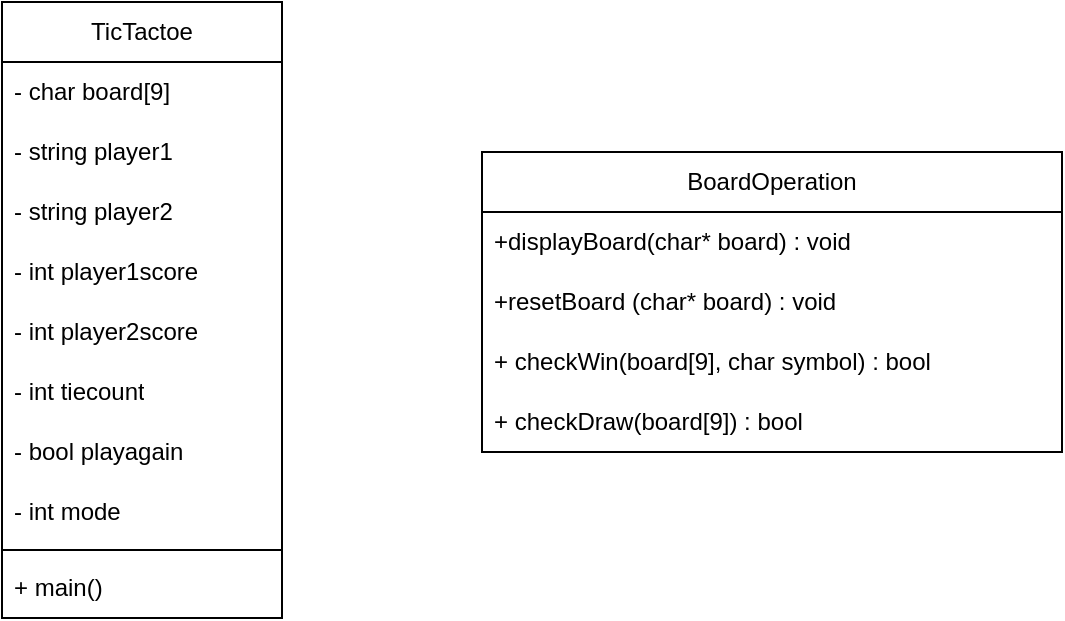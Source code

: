 <mxfile version="24.8.6">
  <diagram name="Page-1" id="bT93TxX9ulAROjps_-6q">
    <mxGraphModel dx="1042" dy="565" grid="1" gridSize="10" guides="1" tooltips="1" connect="1" arrows="1" fold="1" page="1" pageScale="1" pageWidth="850" pageHeight="1100" math="0" shadow="0">
      <root>
        <mxCell id="0" />
        <mxCell id="1" parent="0" />
        <mxCell id="dRQkk6ogomNW4FB7e7qN-1" value="TicTactoe" style="swimlane;fontStyle=0;childLayout=stackLayout;horizontal=1;startSize=30;horizontalStack=0;resizeParent=1;resizeParentMax=0;resizeLast=0;collapsible=1;marginBottom=0;whiteSpace=wrap;html=1;" vertex="1" parent="1">
          <mxGeometry x="160" y="80" width="140" height="308" as="geometry" />
        </mxCell>
        <mxCell id="dRQkk6ogomNW4FB7e7qN-2" value="- char board[9]" style="text;strokeColor=none;fillColor=none;align=left;verticalAlign=middle;spacingLeft=4;spacingRight=4;overflow=hidden;points=[[0,0.5],[1,0.5]];portConstraint=eastwest;rotatable=0;whiteSpace=wrap;html=1;" vertex="1" parent="dRQkk6ogomNW4FB7e7qN-1">
          <mxGeometry y="30" width="140" height="30" as="geometry" />
        </mxCell>
        <mxCell id="dRQkk6ogomNW4FB7e7qN-3" value="- string player1" style="text;strokeColor=none;fillColor=none;align=left;verticalAlign=middle;spacingLeft=4;spacingRight=4;overflow=hidden;points=[[0,0.5],[1,0.5]];portConstraint=eastwest;rotatable=0;whiteSpace=wrap;html=1;" vertex="1" parent="dRQkk6ogomNW4FB7e7qN-1">
          <mxGeometry y="60" width="140" height="30" as="geometry" />
        </mxCell>
        <mxCell id="dRQkk6ogomNW4FB7e7qN-4" value="- string player2" style="text;strokeColor=none;fillColor=none;align=left;verticalAlign=middle;spacingLeft=4;spacingRight=4;overflow=hidden;points=[[0,0.5],[1,0.5]];portConstraint=eastwest;rotatable=0;whiteSpace=wrap;html=1;" vertex="1" parent="dRQkk6ogomNW4FB7e7qN-1">
          <mxGeometry y="90" width="140" height="30" as="geometry" />
        </mxCell>
        <mxCell id="dRQkk6ogomNW4FB7e7qN-5" value="- int player1score" style="text;strokeColor=none;fillColor=none;align=left;verticalAlign=middle;spacingLeft=4;spacingRight=4;overflow=hidden;points=[[0,0.5],[1,0.5]];portConstraint=eastwest;rotatable=0;whiteSpace=wrap;html=1;" vertex="1" parent="dRQkk6ogomNW4FB7e7qN-1">
          <mxGeometry y="120" width="140" height="30" as="geometry" />
        </mxCell>
        <mxCell id="dRQkk6ogomNW4FB7e7qN-6" value="- int player2score" style="text;strokeColor=none;fillColor=none;align=left;verticalAlign=middle;spacingLeft=4;spacingRight=4;overflow=hidden;points=[[0,0.5],[1,0.5]];portConstraint=eastwest;rotatable=0;whiteSpace=wrap;html=1;" vertex="1" parent="dRQkk6ogomNW4FB7e7qN-1">
          <mxGeometry y="150" width="140" height="30" as="geometry" />
        </mxCell>
        <mxCell id="dRQkk6ogomNW4FB7e7qN-7" value="- int tiecount" style="text;strokeColor=none;fillColor=none;align=left;verticalAlign=middle;spacingLeft=4;spacingRight=4;overflow=hidden;points=[[0,0.5],[1,0.5]];portConstraint=eastwest;rotatable=0;whiteSpace=wrap;html=1;" vertex="1" parent="dRQkk6ogomNW4FB7e7qN-1">
          <mxGeometry y="180" width="140" height="30" as="geometry" />
        </mxCell>
        <mxCell id="dRQkk6ogomNW4FB7e7qN-17" value="- bool playagain" style="text;strokeColor=none;fillColor=none;align=left;verticalAlign=middle;spacingLeft=4;spacingRight=4;overflow=hidden;points=[[0,0.5],[1,0.5]];portConstraint=eastwest;rotatable=0;whiteSpace=wrap;html=1;" vertex="1" parent="dRQkk6ogomNW4FB7e7qN-1">
          <mxGeometry y="210" width="140" height="30" as="geometry" />
        </mxCell>
        <mxCell id="dRQkk6ogomNW4FB7e7qN-8" value="- int mode" style="text;strokeColor=none;fillColor=none;align=left;verticalAlign=middle;spacingLeft=4;spacingRight=4;overflow=hidden;points=[[0,0.5],[1,0.5]];portConstraint=eastwest;rotatable=0;whiteSpace=wrap;html=1;" vertex="1" parent="dRQkk6ogomNW4FB7e7qN-1">
          <mxGeometry y="240" width="140" height="30" as="geometry" />
        </mxCell>
        <mxCell id="dRQkk6ogomNW4FB7e7qN-19" value="" style="line;strokeWidth=1;fillColor=none;align=left;verticalAlign=middle;spacingTop=-1;spacingLeft=3;spacingRight=3;rotatable=0;labelPosition=right;points=[];portConstraint=eastwest;strokeColor=inherit;" vertex="1" parent="dRQkk6ogomNW4FB7e7qN-1">
          <mxGeometry y="270" width="140" height="8" as="geometry" />
        </mxCell>
        <mxCell id="dRQkk6ogomNW4FB7e7qN-18" value="+ main()" style="text;strokeColor=none;fillColor=none;align=left;verticalAlign=middle;spacingLeft=4;spacingRight=4;overflow=hidden;points=[[0,0.5],[1,0.5]];portConstraint=eastwest;rotatable=0;whiteSpace=wrap;html=1;" vertex="1" parent="dRQkk6ogomNW4FB7e7qN-1">
          <mxGeometry y="278" width="140" height="30" as="geometry" />
        </mxCell>
        <mxCell id="dRQkk6ogomNW4FB7e7qN-9" value="BoardOperation" style="swimlane;fontStyle=0;childLayout=stackLayout;horizontal=1;startSize=30;horizontalStack=0;resizeParent=1;resizeParentMax=0;resizeLast=0;collapsible=1;marginBottom=0;whiteSpace=wrap;html=1;" vertex="1" parent="1">
          <mxGeometry x="400" y="155" width="290" height="150" as="geometry" />
        </mxCell>
        <mxCell id="dRQkk6ogomNW4FB7e7qN-10" value="+displayBoard(char* board) : void" style="text;strokeColor=none;fillColor=none;align=left;verticalAlign=middle;spacingLeft=4;spacingRight=4;overflow=hidden;points=[[0,0.5],[1,0.5]];portConstraint=eastwest;rotatable=0;whiteSpace=wrap;html=1;" vertex="1" parent="dRQkk6ogomNW4FB7e7qN-9">
          <mxGeometry y="30" width="290" height="30" as="geometry" />
        </mxCell>
        <mxCell id="dRQkk6ogomNW4FB7e7qN-11" value="+resetBoard (char* board) : void" style="text;strokeColor=none;fillColor=none;align=left;verticalAlign=middle;spacingLeft=4;spacingRight=4;overflow=hidden;points=[[0,0.5],[1,0.5]];portConstraint=eastwest;rotatable=0;whiteSpace=wrap;html=1;" vertex="1" parent="dRQkk6ogomNW4FB7e7qN-9">
          <mxGeometry y="60" width="290" height="30" as="geometry" />
        </mxCell>
        <mxCell id="dRQkk6ogomNW4FB7e7qN-12" value="+ checkWin(board[9], char symbol) : bool&amp;nbsp;" style="text;strokeColor=none;fillColor=none;align=left;verticalAlign=middle;spacingLeft=4;spacingRight=4;overflow=hidden;points=[[0,0.5],[1,0.5]];portConstraint=eastwest;rotatable=0;whiteSpace=wrap;html=1;" vertex="1" parent="dRQkk6ogomNW4FB7e7qN-9">
          <mxGeometry y="90" width="290" height="30" as="geometry" />
        </mxCell>
        <mxCell id="dRQkk6ogomNW4FB7e7qN-20" value="+ checkDraw(board[9]) : bool&amp;nbsp;" style="text;strokeColor=none;fillColor=none;align=left;verticalAlign=middle;spacingLeft=4;spacingRight=4;overflow=hidden;points=[[0,0.5],[1,0.5]];portConstraint=eastwest;rotatable=0;whiteSpace=wrap;html=1;" vertex="1" parent="dRQkk6ogomNW4FB7e7qN-9">
          <mxGeometry y="120" width="290" height="30" as="geometry" />
        </mxCell>
      </root>
    </mxGraphModel>
  </diagram>
</mxfile>
